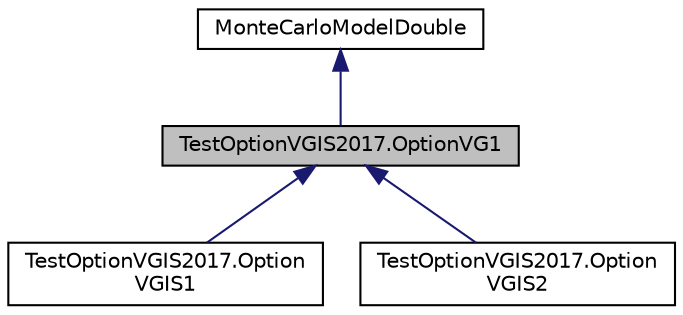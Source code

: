 digraph "TestOptionVGIS2017.OptionVG1"
{
 // INTERACTIVE_SVG=YES
  bgcolor="transparent";
  edge [fontname="Helvetica",fontsize="10",labelfontname="Helvetica",labelfontsize="10"];
  node [fontname="Helvetica",fontsize="10",shape=record];
  Node0 [label="TestOptionVGIS2017.OptionVG1",height=0.2,width=0.4,color="black", fillcolor="grey75", style="filled", fontcolor="black"];
  Node1 -> Node0 [dir="back",color="midnightblue",fontsize="10",style="solid",fontname="Helvetica"];
  Node1 [label="MonteCarloModelDouble",height=0.2,width=0.4,color="black",URL="$d3/d2f/interfaceumontreal_1_1ssj_1_1mcqmctools_1_1MonteCarloModelDouble.html",tooltip="An interface for a very simple simulation model for which Monte Carlo (MC) and RQMC experiments are t..."];
  Node0 -> Node2 [dir="back",color="midnightblue",fontsize="10",style="solid",fontname="Helvetica"];
  Node2 [label="TestOptionVGIS2017.Option\lVGIS1",height=0.2,width=0.4,color="black",URL="$d0/d9e/classift6561examples_1_1TestOptionVGIS2017_1_1OptionVGIS1.html"];
  Node0 -> Node3 [dir="back",color="midnightblue",fontsize="10",style="solid",fontname="Helvetica"];
  Node3 [label="TestOptionVGIS2017.Option\lVGIS2",height=0.2,width=0.4,color="black",URL="$da/d62/classift6561examples_1_1TestOptionVGIS2017_1_1OptionVGIS2.html"];
}
